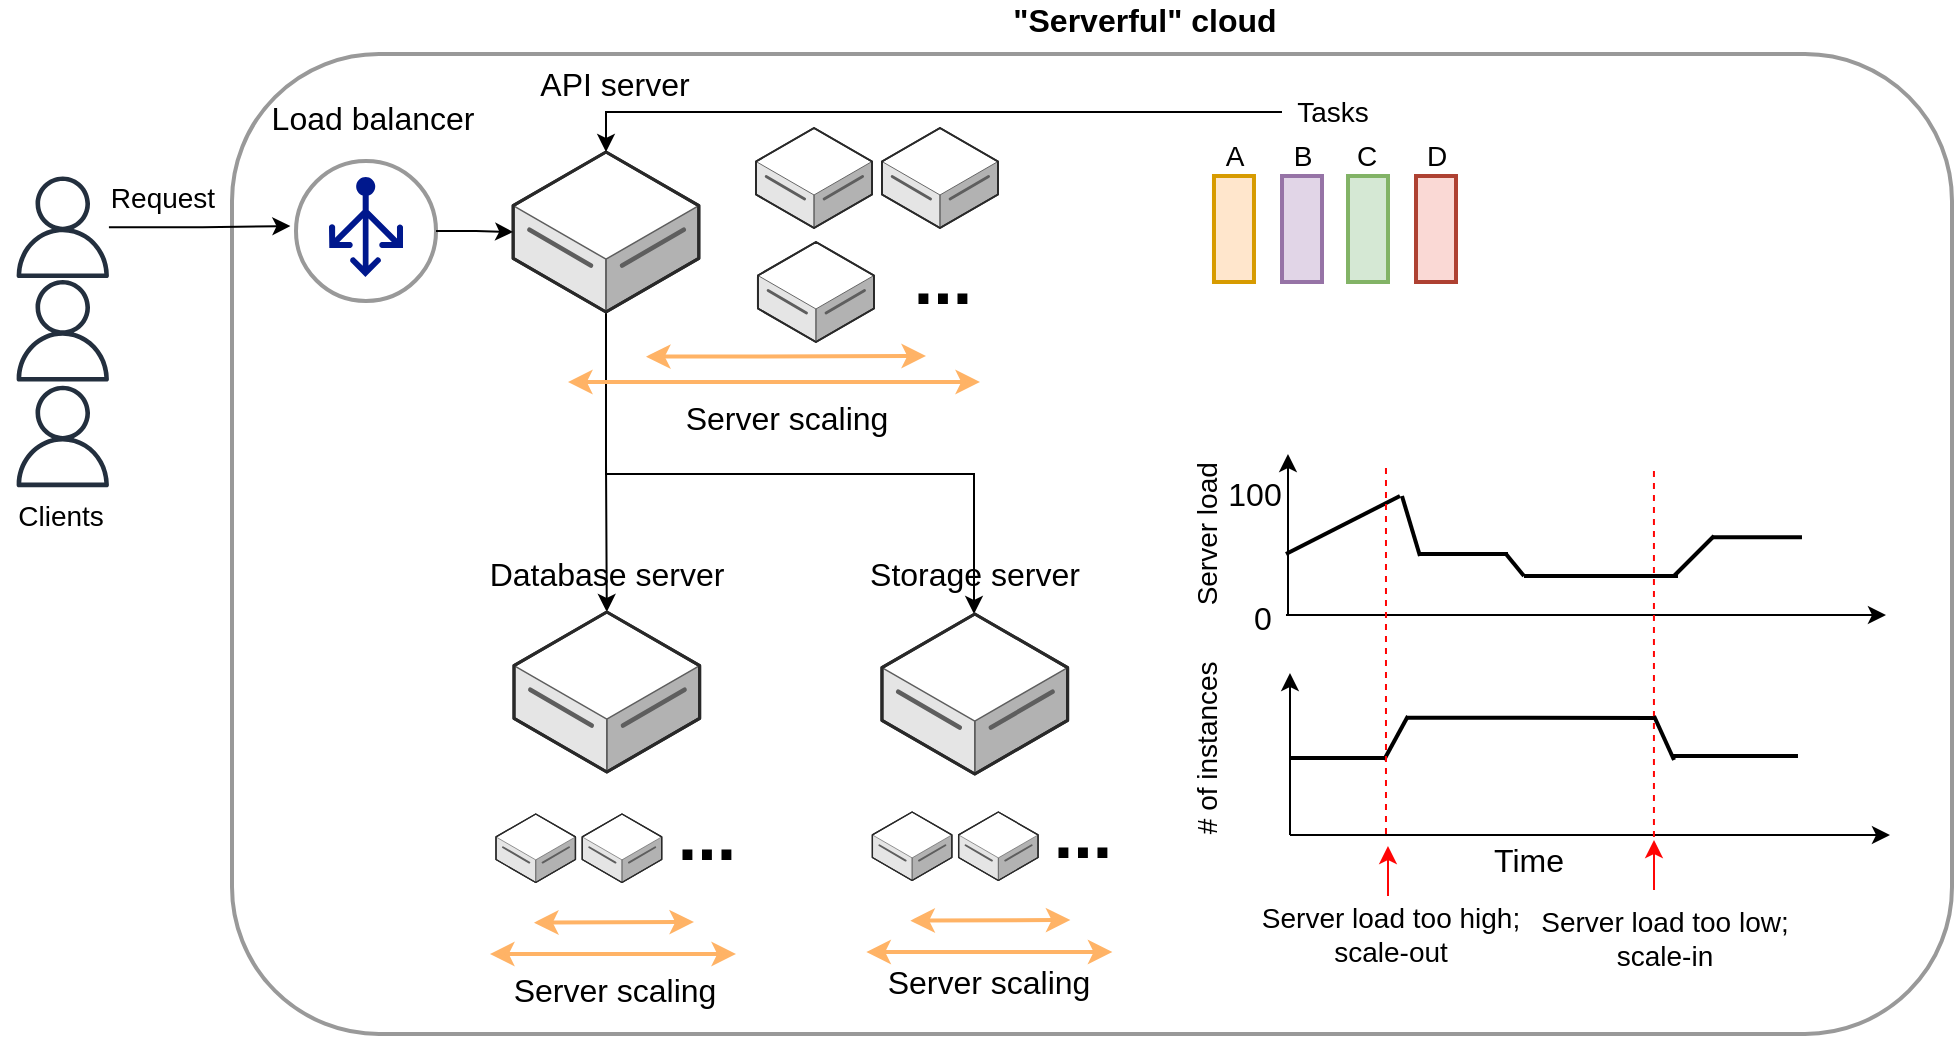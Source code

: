 <mxfile version="14.6.13" type="device"><diagram id="MlUw4_wQZ-3IF-fMYWxY" name="Page-1"><mxGraphModel dx="1936" dy="966" grid="1" gridSize="10" guides="1" tooltips="1" connect="1" arrows="1" fold="1" page="1" pageScale="1" pageWidth="850" pageHeight="1100" math="0" shadow="0"><root><mxCell id="0"/><mxCell id="1" parent="0"/><mxCell id="yEijPwUlsZvK6dzX7q8j-81" value="" style="rounded=1;whiteSpace=wrap;html=1;strokeColor=#999999;strokeWidth=2;fillColor=none;fontSize=14;" parent="1" vertex="1"><mxGeometry x="-20" y="70" width="860" height="490" as="geometry"/></mxCell><mxCell id="yEijPwUlsZvK6dzX7q8j-1" value="&quot;Serverful&quot; cloud" style="text;html=1;align=center;verticalAlign=middle;resizable=0;points=[];autosize=1;fontStyle=1;fontSize=16;" parent="1" vertex="1"><mxGeometry x="360.99" y="43" width="150" height="20" as="geometry"/></mxCell><mxCell id="yEijPwUlsZvK6dzX7q8j-14" value="" style="verticalLabelPosition=bottom;html=1;verticalAlign=top;strokeWidth=1;align=center;outlineConnect=0;dashed=0;outlineConnect=0;shape=mxgraph.aws3d.dataServer;strokeColor=#5E5E5E;aspect=fixed;fontSize=16;" parent="1" vertex="1"><mxGeometry x="242" y="107" width="58.02" height="50" as="geometry"/></mxCell><mxCell id="yEijPwUlsZvK6dzX7q8j-15" value="" style="verticalLabelPosition=bottom;html=1;verticalAlign=top;strokeWidth=1;align=center;outlineConnect=0;dashed=0;outlineConnect=0;shape=mxgraph.aws3d.dataServer;strokeColor=#5E5E5E;aspect=fixed;fontSize=16;" parent="1" vertex="1"><mxGeometry x="304.98" y="107" width="58.02" height="50" as="geometry"/></mxCell><mxCell id="yEijPwUlsZvK6dzX7q8j-16" value="" style="verticalLabelPosition=bottom;html=1;verticalAlign=top;strokeWidth=1;align=center;outlineConnect=0;dashed=0;outlineConnect=0;shape=mxgraph.aws3d.dataServer;strokeColor=#5E5E5E;aspect=fixed;fontSize=16;" parent="1" vertex="1"><mxGeometry x="242.96" y="164" width="58.02" height="50" as="geometry"/></mxCell><mxCell id="yEijPwUlsZvK6dzX7q8j-17" value="..." style="text;html=1;align=center;verticalAlign=middle;resizable=0;points=[];autosize=1;fontStyle=1;fontSize=35;" parent="1" vertex="1"><mxGeometry x="314.99" y="157" width="40" height="50" as="geometry"/></mxCell><mxCell id="yEijPwUlsZvK6dzX7q8j-29" style="edgeStyle=orthogonalEdgeStyle;rounded=0;orthogonalLoop=1;jettySize=auto;html=1;strokeWidth=1;fontSize=35;" parent="1" source="yEijPwUlsZvK6dzX7q8j-5" target="yEijPwUlsZvK6dzX7q8j-6" edge="1"><mxGeometry relative="1" as="geometry"/></mxCell><mxCell id="yEijPwUlsZvK6dzX7q8j-30" style="edgeStyle=orthogonalEdgeStyle;rounded=0;orthogonalLoop=1;jettySize=auto;html=1;strokeColor=#000000;strokeWidth=1;fontSize=35;" parent="1" source="yEijPwUlsZvK6dzX7q8j-5" target="yEijPwUlsZvK6dzX7q8j-7" edge="1"><mxGeometry relative="1" as="geometry"><Array as="points"><mxPoint x="167" y="280"/><mxPoint x="351" y="280"/></Array></mxGeometry></mxCell><mxCell id="yEijPwUlsZvK6dzX7q8j-5" value="" style="verticalLabelPosition=bottom;html=1;verticalAlign=top;strokeWidth=1;align=center;outlineConnect=0;dashed=0;outlineConnect=0;shape=mxgraph.aws3d.dataServer;strokeColor=#5E5E5E;aspect=fixed;fontSize=16;" parent="1" vertex="1"><mxGeometry x="120.585" y="119" width="92.83" height="80" as="geometry"/></mxCell><mxCell id="yEijPwUlsZvK6dzX7q8j-8" value="API server" style="text;html=1;align=center;verticalAlign=middle;resizable=0;points=[];autosize=1;fontSize=16;" parent="1" vertex="1"><mxGeometry x="125.99" y="75" width="90" height="20" as="geometry"/></mxCell><mxCell id="yEijPwUlsZvK6dzX7q8j-24" value="" style="endArrow=classic;startArrow=classic;html=1;fontSize=35;strokeWidth=2;strokeColor=#FFB366;" parent="1" edge="1"><mxGeometry width="50" height="50" relative="1" as="geometry"><mxPoint x="327" y="221" as="sourcePoint"/><mxPoint x="187.0" y="221.328" as="targetPoint"/></mxGeometry></mxCell><mxCell id="yEijPwUlsZvK6dzX7q8j-26" value="" style="endArrow=classic;startArrow=classic;html=1;fontSize=35;strokeWidth=2;strokeColor=#FFB366;" parent="1" edge="1"><mxGeometry width="50" height="50" relative="1" as="geometry"><mxPoint x="354" y="234" as="sourcePoint"/><mxPoint x="148" y="234" as="targetPoint"/></mxGeometry></mxCell><mxCell id="yEijPwUlsZvK6dzX7q8j-108" style="edgeStyle=orthogonalEdgeStyle;rounded=0;orthogonalLoop=1;jettySize=auto;html=1;entryX=-0.04;entryY=0.464;entryDx=0;entryDy=0;entryPerimeter=0;strokeColor=#000000;strokeWidth=1;fontSize=12;" parent="1" source="yEijPwUlsZvK6dzX7q8j-27" target="yEijPwUlsZvK6dzX7q8j-103" edge="1"><mxGeometry relative="1" as="geometry"/></mxCell><mxCell id="yEijPwUlsZvK6dzX7q8j-27" value="" style="outlineConnect=0;fontColor=#232F3E;gradientColor=none;fillColor=#232F3E;strokeColor=none;dashed=0;verticalLabelPosition=bottom;verticalAlign=top;align=center;html=1;fontSize=12;fontStyle=0;aspect=fixed;pointerEvents=1;shape=mxgraph.aws4.user;" parent="1" vertex="1"><mxGeometry x="-130" y="131.23" width="50.77" height="50.77" as="geometry"/></mxCell><mxCell id="yEijPwUlsZvK6dzX7q8j-28" value="Server scaling" style="text;html=1;align=center;verticalAlign=middle;resizable=0;points=[];autosize=1;fontSize=16;" parent="1" vertex="1"><mxGeometry x="197" y="242" width="120" height="20" as="geometry"/></mxCell><mxCell id="yEijPwUlsZvK6dzX7q8j-31" value="" style="verticalLabelPosition=bottom;html=1;verticalAlign=top;strokeWidth=1;align=center;outlineConnect=0;dashed=0;outlineConnect=0;shape=mxgraph.aws3d.dataServer;strokeColor=#5E5E5E;aspect=fixed;fontSize=16;" parent="1" vertex="1"><mxGeometry x="112" y="450" width="39.727" height="34.236" as="geometry"/></mxCell><mxCell id="yEijPwUlsZvK6dzX7q8j-32" value="" style="verticalLabelPosition=bottom;html=1;verticalAlign=top;strokeWidth=1;align=center;outlineConnect=0;dashed=0;outlineConnect=0;shape=mxgraph.aws3d.dataServer;strokeColor=#5E5E5E;aspect=fixed;fontSize=16;" parent="1" vertex="1"><mxGeometry x="155.123" y="450" width="39.727" height="34.236" as="geometry"/></mxCell><mxCell id="yEijPwUlsZvK6dzX7q8j-34" value="..." style="text;html=1;align=center;verticalAlign=middle;resizable=0;points=[];autosize=1;fontStyle=1;fontSize=35;" parent="1" vertex="1"><mxGeometry x="196.997" y="435.233" width="40" height="50" as="geometry"/></mxCell><mxCell id="yEijPwUlsZvK6dzX7q8j-36" value="" style="endArrow=classic;startArrow=classic;html=1;fontSize=35;strokeWidth=2;strokeColor=#FFB366;" parent="1" edge="1"><mxGeometry width="50" height="50" relative="1" as="geometry"><mxPoint x="211" y="504" as="sourcePoint"/><mxPoint x="131" y="504.328" as="targetPoint"/></mxGeometry></mxCell><mxCell id="yEijPwUlsZvK6dzX7q8j-37" value="" style="endArrow=classic;startArrow=classic;html=1;fontSize=35;strokeWidth=2;strokeColor=#FFB366;" parent="1" edge="1"><mxGeometry width="50" height="50" relative="1" as="geometry"><mxPoint x="232" y="520" as="sourcePoint"/><mxPoint x="108.99" y="520" as="targetPoint"/></mxGeometry></mxCell><mxCell id="yEijPwUlsZvK6dzX7q8j-39" value="" style="verticalLabelPosition=bottom;html=1;verticalAlign=top;strokeWidth=1;align=center;outlineConnect=0;dashed=0;outlineConnect=0;shape=mxgraph.aws3d.dataServer;strokeColor=#5E5E5E;aspect=fixed;fontSize=16;" parent="1" vertex="1"><mxGeometry x="300.19" y="449" width="39.727" height="34.236" as="geometry"/></mxCell><mxCell id="yEijPwUlsZvK6dzX7q8j-40" value="" style="verticalLabelPosition=bottom;html=1;verticalAlign=top;strokeWidth=1;align=center;outlineConnect=0;dashed=0;outlineConnect=0;shape=mxgraph.aws3d.dataServer;strokeColor=#5E5E5E;aspect=fixed;fontSize=16;" parent="1" vertex="1"><mxGeometry x="343.313" y="449" width="39.727" height="34.236" as="geometry"/></mxCell><mxCell id="yEijPwUlsZvK6dzX7q8j-41" value="..." style="text;html=1;align=center;verticalAlign=middle;resizable=0;points=[];autosize=1;fontStyle=1;fontSize=35;" parent="1" vertex="1"><mxGeometry x="385.187" y="434.233" width="40" height="50" as="geometry"/></mxCell><mxCell id="yEijPwUlsZvK6dzX7q8j-42" value="" style="endArrow=classic;startArrow=classic;html=1;fontSize=35;strokeWidth=2;strokeColor=#FFB366;" parent="1" edge="1"><mxGeometry width="50" height="50" relative="1" as="geometry"><mxPoint x="399.19" y="503" as="sourcePoint"/><mxPoint x="319.19" y="503.328" as="targetPoint"/></mxGeometry></mxCell><mxCell id="yEijPwUlsZvK6dzX7q8j-43" value="" style="endArrow=classic;startArrow=classic;html=1;fontSize=35;strokeWidth=2;strokeColor=#FFB366;" parent="1" edge="1"><mxGeometry width="50" height="50" relative="1" as="geometry"><mxPoint x="420.19" y="519" as="sourcePoint"/><mxPoint x="297.18" y="519" as="targetPoint"/></mxGeometry></mxCell><mxCell id="yEijPwUlsZvK6dzX7q8j-44" value="" style="endArrow=classic;html=1;strokeColor=#000000;strokeWidth=1;fontSize=35;" parent="1" edge="1"><mxGeometry width="50" height="50" relative="1" as="geometry"><mxPoint x="507.99" y="351" as="sourcePoint"/><mxPoint x="507.99" y="270" as="targetPoint"/></mxGeometry></mxCell><mxCell id="yEijPwUlsZvK6dzX7q8j-45" value="" style="endArrow=classic;html=1;strokeColor=#000000;strokeWidth=1;fontSize=35;" parent="1" edge="1"><mxGeometry width="50" height="50" relative="1" as="geometry"><mxPoint x="506.99" y="350.5" as="sourcePoint"/><mxPoint x="806.99" y="350.5" as="targetPoint"/></mxGeometry></mxCell><mxCell id="yEijPwUlsZvK6dzX7q8j-46" value="Server load" style="text;html=1;align=center;verticalAlign=middle;resizable=0;points=[];autosize=1;fontSize=14;direction=west;rotation=-90;" parent="1" vertex="1"><mxGeometry x="422.39" y="300" width="90" height="20" as="geometry"/></mxCell><mxCell id="yEijPwUlsZvK6dzX7q8j-47" value="Time" style="text;html=1;align=center;verticalAlign=middle;resizable=0;points=[];autosize=1;fontSize=16;" parent="1" vertex="1"><mxGeometry x="602.97" y="463" width="50" height="20" as="geometry"/></mxCell><mxCell id="yEijPwUlsZvK6dzX7q8j-48" value="" style="endArrow=classic;html=1;strokeColor=#000000;strokeWidth=1;fontSize=35;" parent="1" edge="1"><mxGeometry width="50" height="50" relative="1" as="geometry"><mxPoint x="508.99" y="460.5" as="sourcePoint"/><mxPoint x="508.99" y="379.5" as="targetPoint"/></mxGeometry></mxCell><mxCell id="yEijPwUlsZvK6dzX7q8j-49" value="" style="endArrow=classic;html=1;strokeColor=#000000;strokeWidth=1;fontSize=35;" parent="1" edge="1"><mxGeometry width="50" height="50" relative="1" as="geometry"><mxPoint x="508.99" y="460.5" as="sourcePoint"/><mxPoint x="808.99" y="460.5" as="targetPoint"/></mxGeometry></mxCell><mxCell id="yEijPwUlsZvK6dzX7q8j-50" value="# of instances" style="text;html=1;align=center;verticalAlign=middle;resizable=0;points=[];autosize=1;fontSize=14;direction=west;rotation=-90;" parent="1" vertex="1"><mxGeometry x="417.39" y="407" width="100" height="20" as="geometry"/></mxCell><mxCell id="yEijPwUlsZvK6dzX7q8j-51" value="0" style="text;html=1;align=center;verticalAlign=middle;resizable=0;points=[];autosize=1;fontSize=16;" parent="1" vertex="1"><mxGeometry x="484.99" y="342" width="20" height="20" as="geometry"/></mxCell><mxCell id="yEijPwUlsZvK6dzX7q8j-52" value="100" style="text;html=1;align=center;verticalAlign=middle;resizable=0;points=[];autosize=1;fontSize=16;" parent="1" vertex="1"><mxGeometry x="470.99" y="280" width="40" height="20" as="geometry"/></mxCell><mxCell id="yEijPwUlsZvK6dzX7q8j-53" value="" style="endArrow=none;html=1;strokeColor=#000000;strokeWidth=2;fontSize=14;" parent="1" edge="1"><mxGeometry width="50" height="50" relative="1" as="geometry"><mxPoint x="508.99" y="422" as="sourcePoint"/><mxPoint x="555.99" y="422" as="targetPoint"/></mxGeometry></mxCell><mxCell id="yEijPwUlsZvK6dzX7q8j-54" value="" style="endArrow=none;html=1;strokeColor=#000000;strokeWidth=2;fontSize=14;" parent="1" edge="1"><mxGeometry width="50" height="50" relative="1" as="geometry"><mxPoint x="506.99" y="320" as="sourcePoint"/><mxPoint x="563.99" y="291" as="targetPoint"/></mxGeometry></mxCell><mxCell id="yEijPwUlsZvK6dzX7q8j-55" value="" style="endArrow=none;html=1;strokeColor=#000000;strokeWidth=2;fontSize=14;" parent="1" edge="1"><mxGeometry width="50" height="50" relative="1" as="geometry"><mxPoint x="555.99" y="423" as="sourcePoint"/><mxPoint x="567.99" y="401" as="targetPoint"/></mxGeometry></mxCell><mxCell id="yEijPwUlsZvK6dzX7q8j-56" value="" style="endArrow=none;html=1;strokeColor=#000000;strokeWidth=2;fontSize=14;" parent="1" edge="1"><mxGeometry width="50" height="50" relative="1" as="geometry"><mxPoint x="567.99" y="401.83" as="sourcePoint"/><mxPoint x="690.99" y="402" as="targetPoint"/></mxGeometry></mxCell><mxCell id="yEijPwUlsZvK6dzX7q8j-57" value="" style="endArrow=none;html=1;strokeColor=#000000;strokeWidth=2;fontSize=14;" parent="1" edge="1"><mxGeometry width="50" height="50" relative="1" as="geometry"><mxPoint x="564.99" y="291" as="sourcePoint"/><mxPoint x="573.99" y="321" as="targetPoint"/></mxGeometry></mxCell><mxCell id="yEijPwUlsZvK6dzX7q8j-58" value="" style="endArrow=none;html=1;strokeWidth=1;fontSize=14;dashed=1;strokeColor=#FF0505;" parent="1" edge="1"><mxGeometry width="50" height="50" relative="1" as="geometry"><mxPoint x="556.99" y="460" as="sourcePoint"/><mxPoint x="556.99" y="275" as="targetPoint"/></mxGeometry></mxCell><mxCell id="yEijPwUlsZvK6dzX7q8j-59" value="" style="endArrow=none;html=1;strokeColor=#000000;strokeWidth=2;fontSize=14;" parent="1" edge="1"><mxGeometry width="50" height="50" relative="1" as="geometry"><mxPoint x="572.99" y="320" as="sourcePoint"/><mxPoint x="617.99" y="320" as="targetPoint"/></mxGeometry></mxCell><mxCell id="yEijPwUlsZvK6dzX7q8j-60" value="" style="endArrow=none;html=1;strokeColor=#000000;strokeWidth=2;fontSize=14;" parent="1" edge="1"><mxGeometry width="50" height="50" relative="1" as="geometry"><mxPoint x="625.99" y="331" as="sourcePoint"/><mxPoint x="616.99" y="320" as="targetPoint"/></mxGeometry></mxCell><mxCell id="yEijPwUlsZvK6dzX7q8j-61" value="" style="endArrow=none;html=1;strokeWidth=1;fontSize=14;dashed=1;strokeColor=#FF0505;" parent="1" edge="1"><mxGeometry width="50" height="50" relative="1" as="geometry"><mxPoint x="690.97" y="461.5" as="sourcePoint"/><mxPoint x="690.97" y="276.5" as="targetPoint"/></mxGeometry></mxCell><mxCell id="yEijPwUlsZvK6dzX7q8j-62" value="" style="endArrow=none;html=1;strokeColor=#000000;strokeWidth=2;fontSize=14;" parent="1" edge="1"><mxGeometry width="50" height="50" relative="1" as="geometry"><mxPoint x="701.01" y="423" as="sourcePoint"/><mxPoint x="691.01" y="401" as="targetPoint"/></mxGeometry></mxCell><mxCell id="yEijPwUlsZvK6dzX7q8j-63" value="" style="endArrow=none;html=1;strokeColor=#000000;strokeWidth=2;fontSize=14;" parent="1" edge="1"><mxGeometry width="50" height="50" relative="1" as="geometry"><mxPoint x="625.99" y="331" as="sourcePoint"/><mxPoint x="702.99" y="331" as="targetPoint"/></mxGeometry></mxCell><mxCell id="yEijPwUlsZvK6dzX7q8j-64" value="" style="endArrow=none;html=1;strokeColor=#000000;strokeWidth=2;fontSize=14;" parent="1" edge="1"><mxGeometry width="50" height="50" relative="1" as="geometry"><mxPoint x="699.98" y="421" as="sourcePoint"/><mxPoint x="762.99" y="421" as="targetPoint"/></mxGeometry></mxCell><mxCell id="yEijPwUlsZvK6dzX7q8j-65" value="" style="endArrow=none;html=1;strokeColor=#000000;strokeWidth=2;fontSize=14;" parent="1" edge="1"><mxGeometry width="50" height="50" relative="1" as="geometry"><mxPoint x="700.99" y="331" as="sourcePoint"/><mxPoint x="720.99" y="311" as="targetPoint"/></mxGeometry></mxCell><mxCell id="yEijPwUlsZvK6dzX7q8j-66" value="" style="endArrow=none;html=1;strokeColor=#000000;strokeWidth=2;fontSize=14;" parent="1" edge="1"><mxGeometry width="50" height="50" relative="1" as="geometry"><mxPoint x="719.99" y="311.6" as="sourcePoint"/><mxPoint x="764.99" y="311.6" as="targetPoint"/></mxGeometry></mxCell><mxCell id="yEijPwUlsZvK6dzX7q8j-67" value="" style="endArrow=classic;html=1;strokeColor=#FF0505;strokeWidth=1;fontSize=14;" parent="1" edge="1"><mxGeometry width="50" height="50" relative="1" as="geometry"><mxPoint x="557.99" y="491" as="sourcePoint"/><mxPoint x="557.99" y="466" as="targetPoint"/></mxGeometry></mxCell><mxCell id="yEijPwUlsZvK6dzX7q8j-71" value="Server load too high;&lt;br style=&quot;font-size: 14px&quot;&gt;scale-out" style="text;html=1;align=center;verticalAlign=middle;resizable=0;points=[];autosize=1;fontSize=14;" parent="1" vertex="1"><mxGeometry x="488.99" y="490" width="140" height="40" as="geometry"/></mxCell><mxCell id="yEijPwUlsZvK6dzX7q8j-72" value="" style="outlineConnect=0;fontColor=#232F3E;gradientColor=none;fillColor=#232F3E;strokeColor=none;dashed=0;verticalLabelPosition=bottom;verticalAlign=top;align=center;html=1;fontSize=12;fontStyle=0;aspect=fixed;pointerEvents=1;shape=mxgraph.aws4.user;" parent="1" vertex="1"><mxGeometry x="-130" y="183" width="50.77" height="50.77" as="geometry"/></mxCell><mxCell id="yEijPwUlsZvK6dzX7q8j-73" value="Server scaling" style="text;html=1;align=center;verticalAlign=middle;resizable=0;points=[];autosize=1;fontSize=16;" parent="1" vertex="1"><mxGeometry x="110.99" y="528" width="120" height="20" as="geometry"/></mxCell><mxCell id="yEijPwUlsZvK6dzX7q8j-74" value="Server scaling" style="text;html=1;align=center;verticalAlign=middle;resizable=0;points=[];autosize=1;fontSize=16;" parent="1" vertex="1"><mxGeometry x="298.39" y="524" width="120" height="20" as="geometry"/></mxCell><mxCell id="yEijPwUlsZvK6dzX7q8j-75" value="Clients" style="text;html=1;align=center;verticalAlign=middle;resizable=0;points=[];autosize=1;fontSize=14;" parent="1" vertex="1"><mxGeometry x="-136" y="291" width="60" height="20" as="geometry"/></mxCell><mxCell id="yEijPwUlsZvK6dzX7q8j-76" value="" style="outlineConnect=0;fontColor=#232F3E;gradientColor=none;fillColor=#232F3E;strokeColor=none;dashed=0;verticalLabelPosition=bottom;verticalAlign=top;align=center;html=1;fontSize=12;fontStyle=0;aspect=fixed;pointerEvents=1;shape=mxgraph.aws4.user;" parent="1" vertex="1"><mxGeometry x="-130" y="235.84" width="50.77" height="50.77" as="geometry"/></mxCell><mxCell id="yEijPwUlsZvK6dzX7q8j-83" value="" style="endArrow=classic;html=1;strokeColor=#FF0505;strokeWidth=1;fontSize=14;" parent="1" edge="1"><mxGeometry width="50" height="50" relative="1" as="geometry"><mxPoint x="691" y="488.0" as="sourcePoint"/><mxPoint x="691" y="463.0" as="targetPoint"/></mxGeometry></mxCell><mxCell id="yEijPwUlsZvK6dzX7q8j-84" value="Server load too low;&lt;br&gt;scale-in" style="text;html=1;align=center;verticalAlign=middle;resizable=0;points=[];autosize=1;fontSize=14;" parent="1" vertex="1"><mxGeometry x="626" y="492" width="140" height="40" as="geometry"/></mxCell><mxCell id="yEijPwUlsZvK6dzX7q8j-12" value="" style="group" parent="1" vertex="1" connectable="0"><mxGeometry x="121.0" y="310" width="111.415" height="119" as="geometry"/></mxCell><mxCell id="yEijPwUlsZvK6dzX7q8j-6" value="" style="verticalLabelPosition=bottom;html=1;verticalAlign=top;strokeWidth=1;align=center;outlineConnect=0;dashed=0;outlineConnect=0;shape=mxgraph.aws3d.dataServer;strokeColor=#5E5E5E;aspect=fixed;fontSize=16;" parent="yEijPwUlsZvK6dzX7q8j-12" vertex="1"><mxGeometry y="39" width="92.83" height="80" as="geometry"/></mxCell><mxCell id="yEijPwUlsZvK6dzX7q8j-9" value="Database server" style="text;html=1;align=center;verticalAlign=middle;resizable=0;points=[];autosize=1;fontSize=16;" parent="yEijPwUlsZvK6dzX7q8j-12" vertex="1"><mxGeometry x="-18.585" y="10" width="130" height="20" as="geometry"/></mxCell><mxCell id="yEijPwUlsZvK6dzX7q8j-13" value="" style="group" parent="1" vertex="1" connectable="0"><mxGeometry x="304.98" y="310" width="106.415" height="120" as="geometry"/></mxCell><mxCell id="yEijPwUlsZvK6dzX7q8j-7" value="" style="verticalLabelPosition=bottom;html=1;verticalAlign=top;strokeWidth=1;align=center;outlineConnect=0;dashed=0;outlineConnect=0;shape=mxgraph.aws3d.dataServer;strokeColor=#5E5E5E;aspect=fixed;fontSize=16;" parent="yEijPwUlsZvK6dzX7q8j-13" vertex="1"><mxGeometry y="40" width="92.83" height="80" as="geometry"/></mxCell><mxCell id="yEijPwUlsZvK6dzX7q8j-10" value="Storage server" style="text;html=1;align=center;verticalAlign=middle;resizable=0;points=[];autosize=1;fontSize=16;" parent="yEijPwUlsZvK6dzX7q8j-13" vertex="1"><mxGeometry x="-13.585" y="10" width="120" height="20" as="geometry"/></mxCell><mxCell id="yEijPwUlsZvK6dzX7q8j-85" value="" style="rounded=0;whiteSpace=wrap;html=1;strokeWidth=2;fontSize=14;fillColor=#ffe6cc;strokeColor=#d79b00;" parent="1" vertex="1"><mxGeometry x="470.99" y="131.0" width="20" height="53" as="geometry"/></mxCell><mxCell id="yEijPwUlsZvK6dzX7q8j-86" value="" style="rounded=0;whiteSpace=wrap;html=1;strokeWidth=2;fontSize=14;fillColor=#e1d5e7;strokeColor=#9673a6;" parent="1" vertex="1"><mxGeometry x="505" y="131" width="20" height="53" as="geometry"/></mxCell><mxCell id="yEijPwUlsZvK6dzX7q8j-87" value="" style="rounded=0;whiteSpace=wrap;html=1;strokeWidth=2;fontSize=14;fillColor=#fad9d5;strokeColor=#ae4132;" parent="1" vertex="1"><mxGeometry x="572" y="131" width="20" height="53" as="geometry"/></mxCell><mxCell id="yEijPwUlsZvK6dzX7q8j-89" value="" style="rounded=0;whiteSpace=wrap;html=1;strokeWidth=2;fontSize=14;fillColor=#d5e8d4;strokeColor=#82b366;" parent="1" vertex="1"><mxGeometry x="538" y="131" width="20" height="53" as="geometry"/></mxCell><mxCell id="yEijPwUlsZvK6dzX7q8j-95" style="edgeStyle=orthogonalEdgeStyle;rounded=0;orthogonalLoop=1;jettySize=auto;html=1;strokeColor=#000000;strokeWidth=1;fontSize=14;" parent="1" source="yEijPwUlsZvK6dzX7q8j-90" target="yEijPwUlsZvK6dzX7q8j-5" edge="1"><mxGeometry relative="1" as="geometry"/></mxCell><mxCell id="yEijPwUlsZvK6dzX7q8j-90" value="Tasks" style="text;html=1;align=center;verticalAlign=middle;resizable=0;points=[];autosize=1;fontSize=14;" parent="1" vertex="1"><mxGeometry x="505" y="89" width="50" height="20" as="geometry"/></mxCell><mxCell id="yEijPwUlsZvK6dzX7q8j-91" value="A" style="text;html=1;align=center;verticalAlign=middle;resizable=0;points=[];autosize=1;fontSize=14;" parent="1" vertex="1"><mxGeometry x="471" y="111" width="20" height="20" as="geometry"/></mxCell><mxCell id="yEijPwUlsZvK6dzX7q8j-92" value="B" style="text;html=1;align=center;verticalAlign=middle;resizable=0;points=[];autosize=1;fontSize=14;" parent="1" vertex="1"><mxGeometry x="504.99" y="111.0" width="20" height="20" as="geometry"/></mxCell><mxCell id="yEijPwUlsZvK6dzX7q8j-93" value="C" style="text;html=1;align=center;verticalAlign=middle;resizable=0;points=[];autosize=1;fontSize=14;" parent="1" vertex="1"><mxGeometry x="532" y="111.0" width="30" height="20" as="geometry"/></mxCell><mxCell id="yEijPwUlsZvK6dzX7q8j-94" value="D" style="text;html=1;align=center;verticalAlign=middle;resizable=0;points=[];autosize=1;fontSize=14;" parent="1" vertex="1"><mxGeometry x="567" y="111.0" width="30" height="20" as="geometry"/></mxCell><mxCell id="yEijPwUlsZvK6dzX7q8j-96" value="Request" style="text;html=1;align=center;verticalAlign=middle;resizable=0;points=[];autosize=1;fontSize=14;" parent="1" vertex="1"><mxGeometry x="-90" y="132" width="70" height="20" as="geometry"/></mxCell><mxCell id="yEijPwUlsZvK6dzX7q8j-105" value="Load balancer" style="text;html=1;align=center;verticalAlign=middle;resizable=0;points=[];autosize=1;fontSize=16;" parent="1" vertex="1"><mxGeometry x="-10" y="92" width="120" height="20" as="geometry"/></mxCell><mxCell id="yEijPwUlsZvK6dzX7q8j-106" value="" style="group" parent="1" vertex="1" connectable="0"><mxGeometry x="12" y="123.5" width="70" height="70" as="geometry"/></mxCell><mxCell id="yEijPwUlsZvK6dzX7q8j-109" value="" style="group" parent="yEijPwUlsZvK6dzX7q8j-106" vertex="1" connectable="0"><mxGeometry width="70" height="70" as="geometry"/></mxCell><mxCell id="yEijPwUlsZvK6dzX7q8j-103" value="" style="ellipse;whiteSpace=wrap;html=1;aspect=fixed;strokeColor=#999999;strokeWidth=2;fillColor=#ffffff;fontSize=12;" parent="yEijPwUlsZvK6dzX7q8j-109" vertex="1"><mxGeometry width="70" height="70" as="geometry"/></mxCell><mxCell id="yEijPwUlsZvK6dzX7q8j-102" value="" style="aspect=fixed;pointerEvents=1;shadow=0;dashed=0;html=1;strokeColor=none;labelPosition=center;verticalLabelPosition=bottom;verticalAlign=top;align=center;fillColor=#00188D;shape=mxgraph.azure.load_balancer_generic;fontSize=12;" parent="yEijPwUlsZvK6dzX7q8j-109" vertex="1"><mxGeometry x="16.5" y="8" width="37" height="50" as="geometry"/></mxCell><mxCell id="yEijPwUlsZvK6dzX7q8j-110" style="edgeStyle=orthogonalEdgeStyle;rounded=0;orthogonalLoop=1;jettySize=auto;html=1;strokeColor=#000000;strokeWidth=1;fontSize=12;" parent="1" source="yEijPwUlsZvK6dzX7q8j-103" target="yEijPwUlsZvK6dzX7q8j-5" edge="1"><mxGeometry relative="1" as="geometry"/></mxCell></root></mxGraphModel></diagram></mxfile>